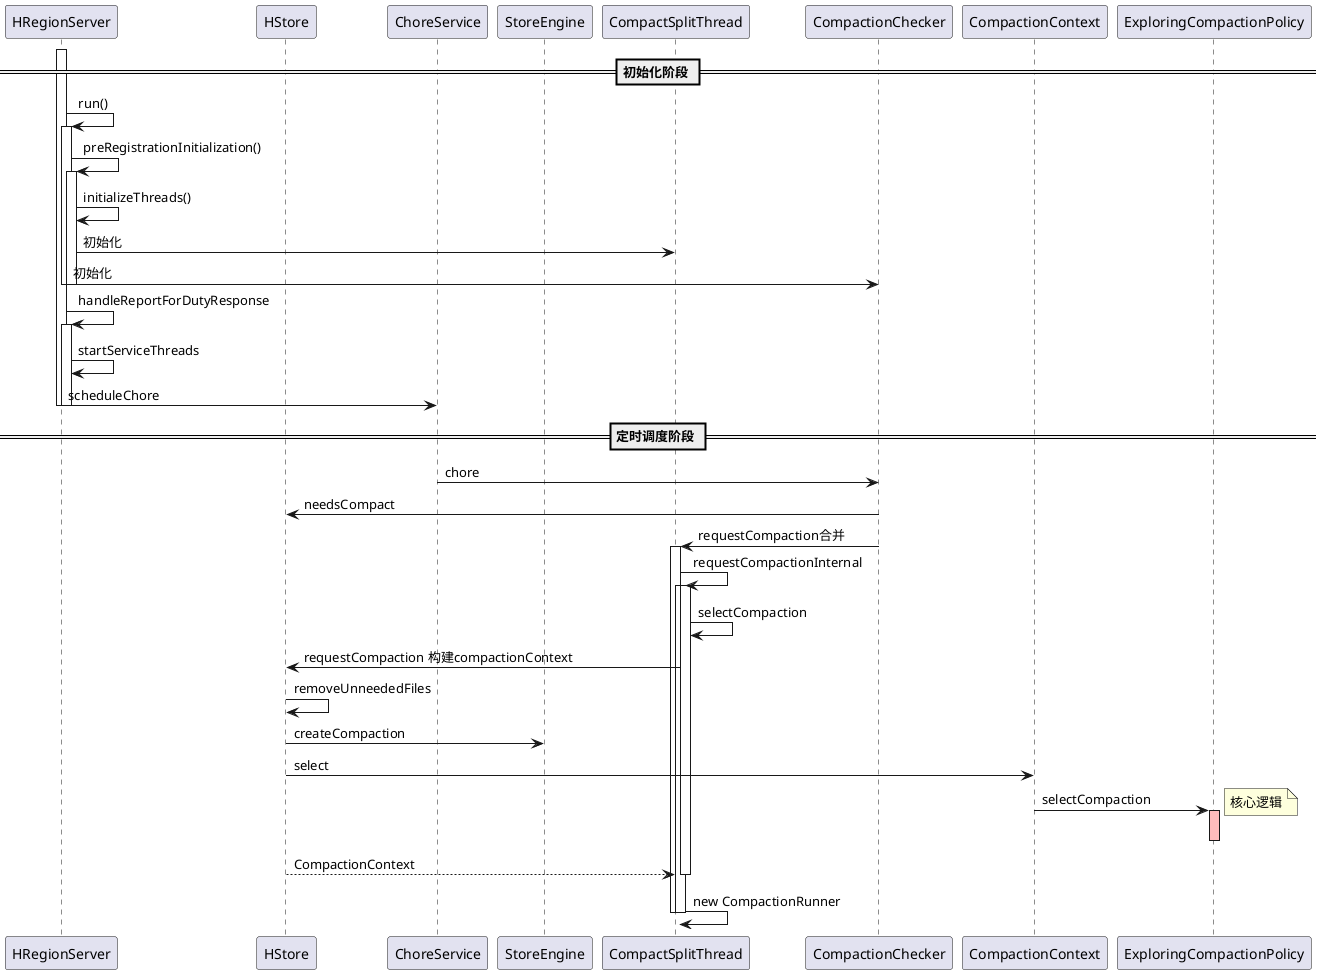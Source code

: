 @startuml

skinparam handwritten false

participant HRegionServer
participant HStore
participant ChoreService
participant StoreEngine

== 初始化阶段 ==

activate HRegionServer
HRegionServer -> HRegionServer: run()
activate HRegionServer
HRegionServer -> HRegionServer: preRegistrationInitialization()
activate HRegionServer
HRegionServer -> HRegionServer: initializeThreads()
HRegionServer -> CompactSplitThread: 初始化
HRegionServer -> CompactionChecker: 初始化
deactivate HRegionServer
deactivate HRegionServer
HRegionServer -> HRegionServer : handleReportForDutyResponse
activate HRegionServer
HRegionServer -> HRegionServer : startServiceThreads
HRegionServer -> ChoreService : scheduleChore
deactivate HRegionServer
deactivate HRegionServer

== 定时调度阶段 ==

ChoreService -> CompactionChecker: chore
CompactionChecker -> HStore: needsCompact
CompactionChecker -> CompactSplitThread: requestCompaction合并
activate CompactSplitThread
CompactSplitThread -> CompactSplitThread: requestCompactionInternal
activate CompactSplitThread
activate CompactSplitThread
CompactSplitThread -> CompactSplitThread: selectCompaction
CompactSplitThread -> HStore: requestCompaction 构建compactionContext
HStore -> HStore: removeUnneededFiles
HStore -> StoreEngine: createCompaction
HStore -> CompactionContext: select
CompactionContext -> ExploringCompactionPolicy:selectCompaction
activate ExploringCompactionPolicy #FFBBBB
note right: 核心逻辑
deactivate ExploringCompactionPolicy
HStore --> CompactSplitThread: CompactionContext
deactivate CompactSplitThread

CompactSplitThread -> CompactSplitThread: new CompactionRunner
deactivate CompactSplitThread
deactivate CompactSplitThread

@enduml